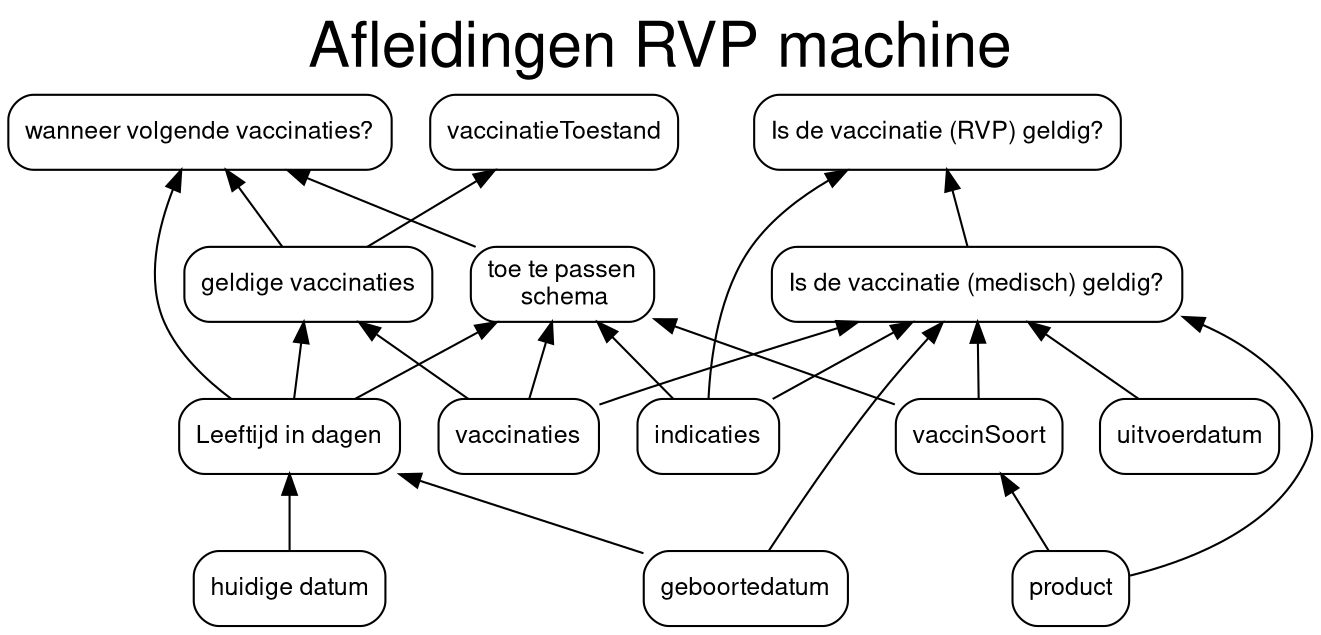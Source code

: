 digraph mygraph {
    rankdir = "BT";
    fontname = "Helvetica,Arial,sans-serif";
    concentrate = true;
    graph [charset = "UTF-8"; fontsize = 30; labelloc = "t"; label = "Afleidingen RVP machine"; layout = "dot"; splines = true; overlap = false; rankdir = "BT";];
    
    node [fontname = "Helvetica,Arial,sans-serif"; shape = Mrecord; fontsize = 12;];
    edge [fontname = "Helvetica,Arial,sans-serif";];
    
    leeftijd [label = "Leeftijd in dagen";];
    geboortedatum [label = "geboortedatum";];
    nu [label = "huidige datum";];
    geboortedatum -> leeftijd;
    nu -> leeftijd;
    geldige [label = "geldige vaccinaties";];
    schema [label = "toe te passen\n schema";];
    volgende [label = "wanneer volgende vaccinaties?";];
    leeftijd -> volgende;
    schema -> volgende;
    geldige -> volgende;
    indicaties -> schema;
    
    geldige -> vaccinatieToestand;
    leeftijd -> schema;
    
    
    vaccinSoort -> schema;
    vaccinaties -> geldige;
    leeftijd -> geldige;
    vaccinaties -> schema;
    
    isGeldig [label = "Is de vaccinatie (medisch) geldig?";];
    vaccinSoort -> isGeldig;
    uitvoerdatum -> isGeldig;
    product -> isGeldig;
    product -> vaccinSoort;
    vaccinaties -> isGeldig;
    geboortedatum -> isGeldig;
    indicaties -> isGeldig;
    isGeldigRVP [label = "Is de vaccinatie (RVP) geldig?";];
    isGeldig -> isGeldigRVP;
    indicaties -> isGeldigRVP;
    
    
    
    
    
    
    
    
    
    // subgraph cluster_0 {
    // label = "hpa (hielprik algemeen)";
    // // hielprik algemeen
    // node [fontsize = 8;];
    // labelloc = t;
    // labeljust = c;
    
    // isTweedeHielprik [shape = box;];
    // hielprikType -> isTweedeHielprik;
    
    // isPrematuur [shape = box;];
    // "afnametermijn\nPrematuur" -> isPrematuur;
    // zwangerschapsduur -> isPrematuur;
    // geboortegewicht -> isPrematuur;
    
    // "status BT" [shape = box;];
    // bloedtransfusie -> "status BT";
    // bloedtransfusieMoment -> "status BT";
    // voldoendeTijdVerstrekenBT -> "status BT";
    // bloedtransfusieType -> "status BT";
    
    // isTevroegGeprikt [shape = box;];
    // geboorteMoment -> isTevroegGeprikt;
    // afnameMoment -> isTevroegGeprikt;
    
    // voldoendeTijdVerstrekenBT [shape = box;];
    //     afnameMoment -> voldoendeTijdVerstrekenBT;
    //     bloedtransfusieMoment -> voldoendeTijdVerstrekenBT;
    // }
    
    // ConclusieEA [shape = box;label = "ConclusieEA\n (specifiek per aandoening)";];
    // Actiecode2 -> ConclusieEA;
    
    // Actiecode2 [shape = box;label = "Actiecode2\n (specifiek per aandoening)";];
    // Actiecode1 -> Actiecode2;
    // "status BT" -> Actiecode2;
    // isTevroegGeprikt -> Actiecode2;
    // isTweedeHielprik -> Actiecode2;
    
    // // Interpretatie [shape = box;label = "Interpretatie\n (specifiek per aandoening)";];
    // // Actiecode1 -> Interpretatie;
    // Actiecode1 [shape = box;label = "Actiecode1\n (specifiek per aandoening)";];
    // isPrematuur -> Actiecode1 [style = dashed; arrowhead = open;];
    // isTweedeHielprik -> Actiecode1 [style = dashed; arrowhead = open;];
    // peildatum -> Actiecode1;
    // testresultaten -> Actiecode1;
    
    // testresultaten;
}